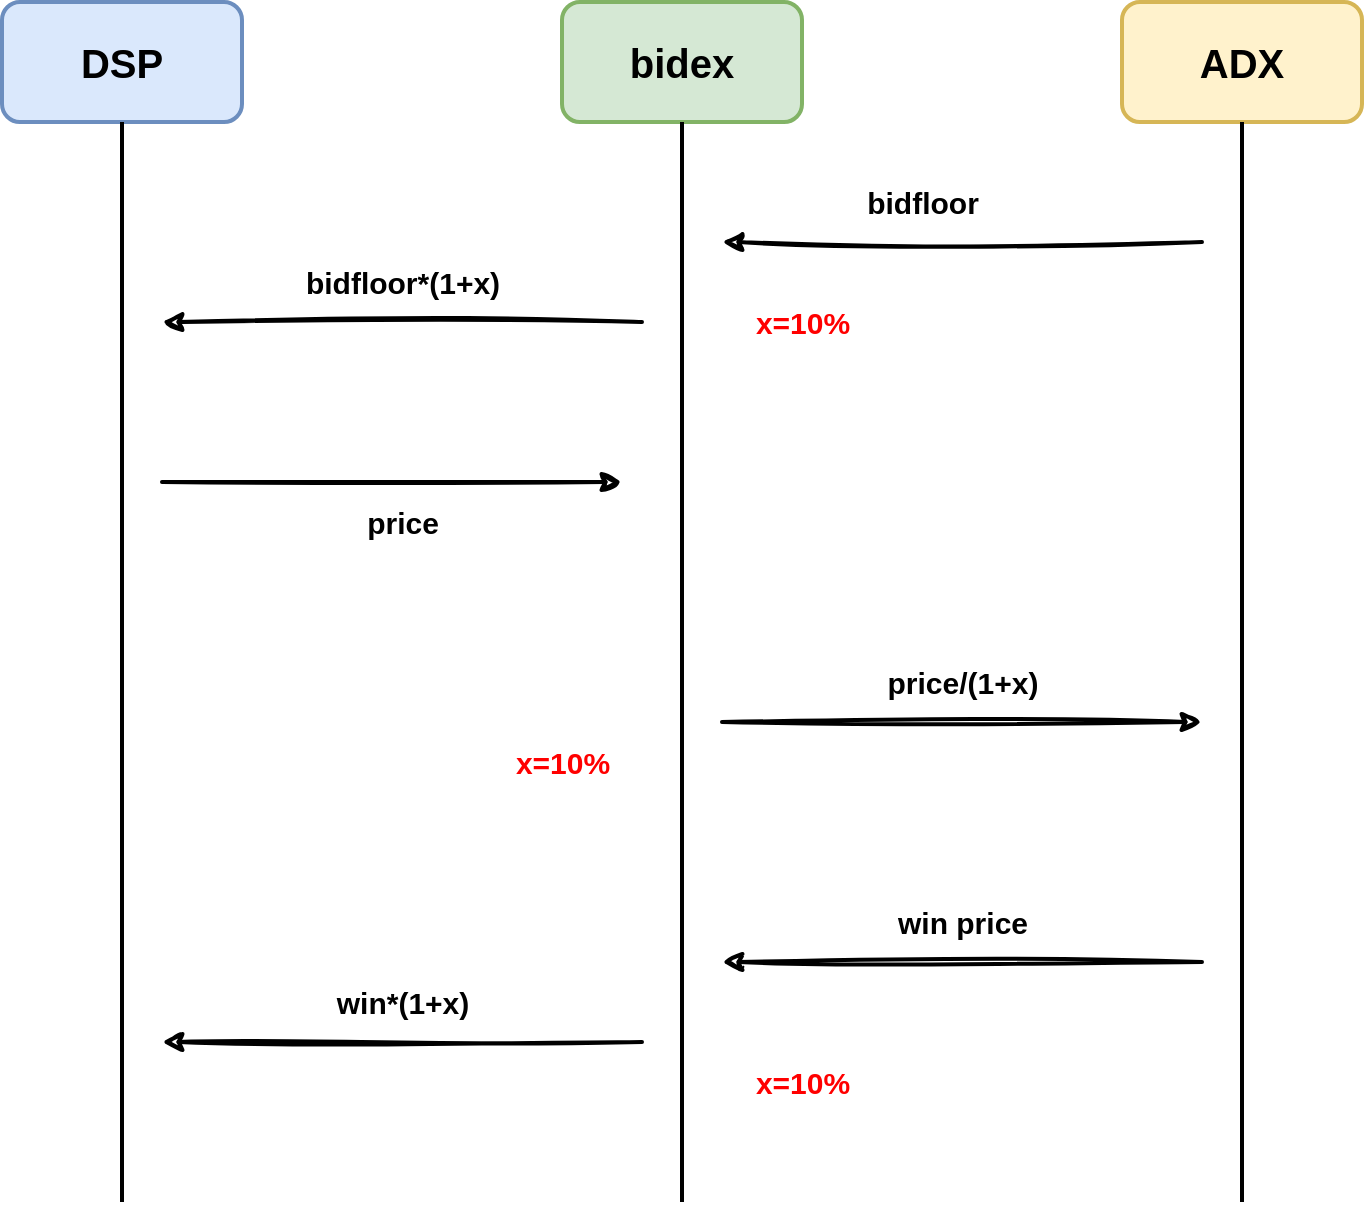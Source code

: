 <mxfile version="21.3.2" type="github">
  <diagram name="第 1 页" id="ORAu-yitMfR56Z-VQV3A">
    <mxGraphModel dx="954" dy="559" grid="1" gridSize="10" guides="1" tooltips="1" connect="1" arrows="1" fold="1" page="1" pageScale="1" pageWidth="827" pageHeight="1169" math="0" shadow="0">
      <root>
        <mxCell id="0" />
        <mxCell id="1" parent="0" />
        <mxCell id="8WJhKyVB8sx55bWzzWLO-1" value="DSP" style="rounded=1;whiteSpace=wrap;html=1;strokeWidth=2;fillWeight=4;hachureGap=8;hachureAngle=45;fillColor=#dae8fc;strokeColor=#6c8ebf;fontStyle=1;fontSize=20;" parent="1" vertex="1">
          <mxGeometry x="160" y="120" width="120" height="60" as="geometry" />
        </mxCell>
        <mxCell id="8WJhKyVB8sx55bWzzWLO-3" value="bidex" style="rounded=1;whiteSpace=wrap;html=1;strokeWidth=2;fillWeight=4;hachureGap=8;hachureAngle=45;fillColor=#d5e8d4;strokeColor=#82b366;fontStyle=1;fontSize=20;" parent="1" vertex="1">
          <mxGeometry x="440" y="120" width="120" height="60" as="geometry" />
        </mxCell>
        <mxCell id="8WJhKyVB8sx55bWzzWLO-4" value="ADX" style="rounded=1;whiteSpace=wrap;html=1;strokeWidth=2;fillWeight=4;hachureGap=8;hachureAngle=45;fillColor=#fff2cc;strokeColor=#d6b656;fontStyle=1;fontSize=20;" parent="1" vertex="1">
          <mxGeometry x="720" y="120" width="120" height="60" as="geometry" />
        </mxCell>
        <mxCell id="8WJhKyVB8sx55bWzzWLO-5" value="" style="line;strokeWidth=2;direction=south;html=1;" parent="1" vertex="1">
          <mxGeometry x="215" y="180" width="10" height="540" as="geometry" />
        </mxCell>
        <mxCell id="8WJhKyVB8sx55bWzzWLO-6" value="" style="line;strokeWidth=2;direction=south;html=1;" parent="1" vertex="1">
          <mxGeometry x="495" y="180" width="10" height="540" as="geometry" />
        </mxCell>
        <mxCell id="8WJhKyVB8sx55bWzzWLO-7" value="" style="line;strokeWidth=2;direction=south;html=1;" parent="1" vertex="1">
          <mxGeometry x="775" y="180" width="10" height="540" as="geometry" />
        </mxCell>
        <mxCell id="8WJhKyVB8sx55bWzzWLO-8" value="" style="endArrow=classic;html=1;rounded=0;fontStyle=1;strokeWidth=2;sketch=1;curveFitting=1;jiggle=2;" parent="1" edge="1">
          <mxGeometry width="50" height="50" relative="1" as="geometry">
            <mxPoint x="240" y="360" as="sourcePoint" />
            <mxPoint x="470" y="360" as="targetPoint" />
          </mxGeometry>
        </mxCell>
        <mxCell id="8WJhKyVB8sx55bWzzWLO-9" value="" style="endArrow=classic;html=1;rounded=0;fontStyle=1;strokeWidth=2;sketch=1;curveFitting=1;jiggle=2;" parent="1" edge="1">
          <mxGeometry width="50" height="50" relative="1" as="geometry">
            <mxPoint x="520" y="480" as="sourcePoint" />
            <mxPoint x="760" y="480" as="targetPoint" />
          </mxGeometry>
        </mxCell>
        <mxCell id="8WJhKyVB8sx55bWzzWLO-10" value="" style="endArrow=classic;html=1;rounded=0;fontStyle=1;strokeWidth=2;sketch=1;curveFitting=1;jiggle=2;" parent="1" edge="1">
          <mxGeometry width="50" height="50" relative="1" as="geometry">
            <mxPoint x="760" y="240" as="sourcePoint" />
            <mxPoint x="520" y="240" as="targetPoint" />
          </mxGeometry>
        </mxCell>
        <mxCell id="8WJhKyVB8sx55bWzzWLO-11" value="" style="endArrow=classic;html=1;rounded=0;fontStyle=1;strokeWidth=2;sketch=1;curveFitting=1;jiggle=2;" parent="1" edge="1">
          <mxGeometry width="50" height="50" relative="1" as="geometry">
            <mxPoint x="480" y="280" as="sourcePoint" />
            <mxPoint x="240" y="280" as="targetPoint" />
          </mxGeometry>
        </mxCell>
        <mxCell id="8WJhKyVB8sx55bWzzWLO-12" value="" style="endArrow=classic;html=1;rounded=0;fontStyle=1;strokeWidth=2;sketch=1;curveFitting=1;jiggle=2;" parent="1" edge="1">
          <mxGeometry width="50" height="50" relative="1" as="geometry">
            <mxPoint x="760" y="600" as="sourcePoint" />
            <mxPoint x="520" y="600" as="targetPoint" />
          </mxGeometry>
        </mxCell>
        <mxCell id="8WJhKyVB8sx55bWzzWLO-13" value="" style="endArrow=classic;html=1;rounded=0;fontStyle=1;strokeWidth=2;sketch=1;curveFitting=1;jiggle=2;" parent="1" edge="1">
          <mxGeometry width="50" height="50" relative="1" as="geometry">
            <mxPoint x="480" y="640" as="sourcePoint" />
            <mxPoint x="240" y="640" as="targetPoint" />
          </mxGeometry>
        </mxCell>
        <mxCell id="8WJhKyVB8sx55bWzzWLO-14" value="bidfloor" style="text;strokeColor=none;fillColor=none;html=1;fontSize=15;fontStyle=1;verticalAlign=middle;align=center;" parent="1" vertex="1">
          <mxGeometry x="600" y="200" width="40" height="40" as="geometry" />
        </mxCell>
        <mxCell id="8WJhKyVB8sx55bWzzWLO-15" value="bidfloor*(1+x)" style="text;strokeColor=none;fillColor=none;html=1;fontSize=15;fontStyle=1;verticalAlign=middle;align=center;" parent="1" vertex="1">
          <mxGeometry x="320" y="240" width="80" height="40" as="geometry" />
        </mxCell>
        <mxCell id="8WJhKyVB8sx55bWzzWLO-16" value="price" style="text;strokeColor=none;fillColor=none;html=1;fontSize=15;fontStyle=1;verticalAlign=middle;align=center;" parent="1" vertex="1">
          <mxGeometry x="320" y="360" width="80" height="40" as="geometry" />
        </mxCell>
        <mxCell id="8WJhKyVB8sx55bWzzWLO-17" value="price/(1+x)" style="text;strokeColor=none;fillColor=none;html=1;fontSize=15;fontStyle=1;verticalAlign=middle;align=center;" parent="1" vertex="1">
          <mxGeometry x="600" y="440" width="80" height="40" as="geometry" />
        </mxCell>
        <mxCell id="8WJhKyVB8sx55bWzzWLO-18" value="win*(1+x)" style="text;strokeColor=none;fillColor=none;html=1;fontSize=15;fontStyle=1;verticalAlign=middle;align=center;" parent="1" vertex="1">
          <mxGeometry x="320" y="600" width="80" height="40" as="geometry" />
        </mxCell>
        <mxCell id="8WJhKyVB8sx55bWzzWLO-21" value="win price" style="text;strokeColor=none;fillColor=none;html=1;fontSize=15;fontStyle=1;verticalAlign=middle;align=center;" parent="1" vertex="1">
          <mxGeometry x="600" y="560" width="80" height="40" as="geometry" />
        </mxCell>
        <mxCell id="8WJhKyVB8sx55bWzzWLO-25" value="x=10%" style="text;strokeColor=none;fillColor=none;html=1;fontSize=15;fontStyle=1;verticalAlign=middle;align=center;fontColor=#FF0000;" parent="1" vertex="1">
          <mxGeometry x="520" y="260" width="80" height="40" as="geometry" />
        </mxCell>
        <mxCell id="8WJhKyVB8sx55bWzzWLO-26" value="x=10%" style="text;strokeColor=none;fillColor=none;html=1;fontSize=15;fontStyle=1;verticalAlign=middle;align=center;fontColor=#FF0000;" parent="1" vertex="1">
          <mxGeometry x="400" y="480" width="80" height="40" as="geometry" />
        </mxCell>
        <mxCell id="8WJhKyVB8sx55bWzzWLO-27" value="x=10%" style="text;strokeColor=none;fillColor=none;html=1;fontSize=15;fontStyle=1;verticalAlign=middle;align=center;fontColor=#FF0000;" parent="1" vertex="1">
          <mxGeometry x="520" y="640" width="80" height="40" as="geometry" />
        </mxCell>
      </root>
    </mxGraphModel>
  </diagram>
</mxfile>
